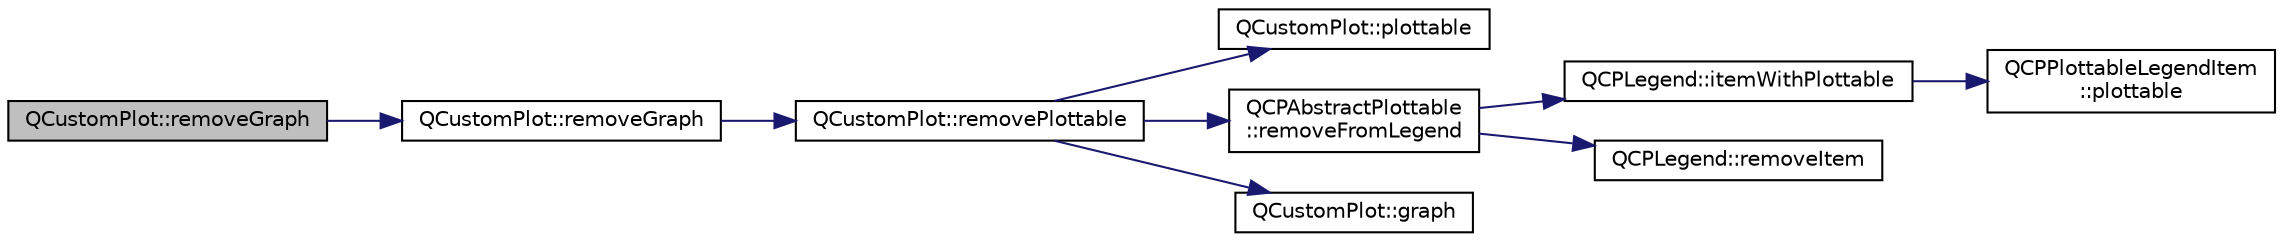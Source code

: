 digraph "QCustomPlot::removeGraph"
{
  edge [fontname="Helvetica",fontsize="10",labelfontname="Helvetica",labelfontsize="10"];
  node [fontname="Helvetica",fontsize="10",shape=record];
  rankdir="LR";
  Node588 [label="QCustomPlot::removeGraph",height=0.2,width=0.4,color="black", fillcolor="grey75", style="filled", fontcolor="black"];
  Node588 -> Node589 [color="midnightblue",fontsize="10",style="solid",fontname="Helvetica"];
  Node589 [label="QCustomPlot::removeGraph",height=0.2,width=0.4,color="black", fillcolor="white", style="filled",URL="$class_q_custom_plot.html#a903561be895fb6528a770d66ac5e6713"];
  Node589 -> Node590 [color="midnightblue",fontsize="10",style="solid",fontname="Helvetica"];
  Node590 [label="QCustomPlot::removePlottable",height=0.2,width=0.4,color="black", fillcolor="white", style="filled",URL="$class_q_custom_plot.html#af3dafd56884208474f311d6226513ab2"];
  Node590 -> Node591 [color="midnightblue",fontsize="10",style="solid",fontname="Helvetica"];
  Node591 [label="QCustomPlot::plottable",height=0.2,width=0.4,color="black", fillcolor="white", style="filled",URL="$class_q_custom_plot.html#adea38bdc660da9412ba69fb939031567"];
  Node590 -> Node592 [color="midnightblue",fontsize="10",style="solid",fontname="Helvetica"];
  Node592 [label="QCPAbstractPlottable\l::removeFromLegend",height=0.2,width=0.4,color="black", fillcolor="white", style="filled",URL="$class_q_c_p_abstract_plottable.html#ac95fb2604d9106d0852ad9ceb326fe8c"];
  Node592 -> Node593 [color="midnightblue",fontsize="10",style="solid",fontname="Helvetica"];
  Node593 [label="QCPLegend::itemWithPlottable",height=0.2,width=0.4,color="black", fillcolor="white", style="filled",URL="$class_q_c_p_legend.html#a91e790002d8bf15a20628a8e8841e397"];
  Node593 -> Node594 [color="midnightblue",fontsize="10",style="solid",fontname="Helvetica"];
  Node594 [label="QCPPlottableLegendItem\l::plottable",height=0.2,width=0.4,color="black", fillcolor="white", style="filled",URL="$class_q_c_p_plottable_legend_item.html#af29e9a2c60b4cba0cac2447b8af7b488"];
  Node592 -> Node595 [color="midnightblue",fontsize="10",style="solid",fontname="Helvetica"];
  Node595 [label="QCPLegend::removeItem",height=0.2,width=0.4,color="black", fillcolor="white", style="filled",URL="$class_q_c_p_legend.html#ac91595c3eaa746fe6321d2eb952c63bb"];
  Node590 -> Node596 [color="midnightblue",fontsize="10",style="solid",fontname="Helvetica"];
  Node596 [label="QCustomPlot::graph",height=0.2,width=0.4,color="black", fillcolor="white", style="filled",URL="$class_q_custom_plot.html#aac190865a67f19af3fdf2136774997af"];
}
